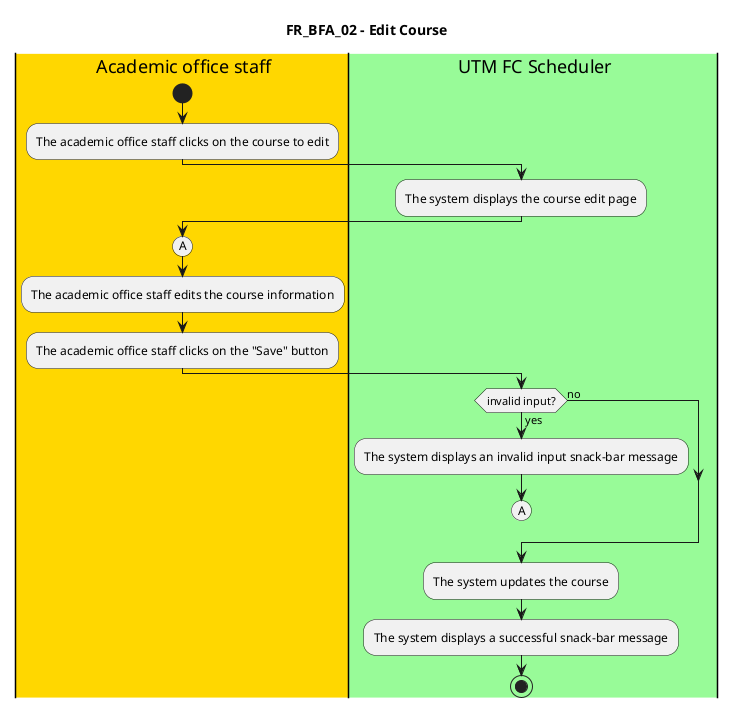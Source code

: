 @startuml FR_BFA_02
title FR_BFA_02 - Edit Course


|#gold|eu| Academic office staff
|#palegreen|sys| UTM FC Scheduler

|eu|
start
:The academic office staff clicks on the course to edit;

|sys|
:The system displays the course edit page;

|eu|
(A)
:The academic office staff edits the course information;
:The academic office staff clicks on the "Save" button;

|sys|
if (invalid input?) then (yes)
  :The system displays an invalid input snack-bar message;
  (A)
  detach
else (no)
endif

|sys|
:The system updates the course;
:The system displays a successful snack-bar message;

stop

@enduml
